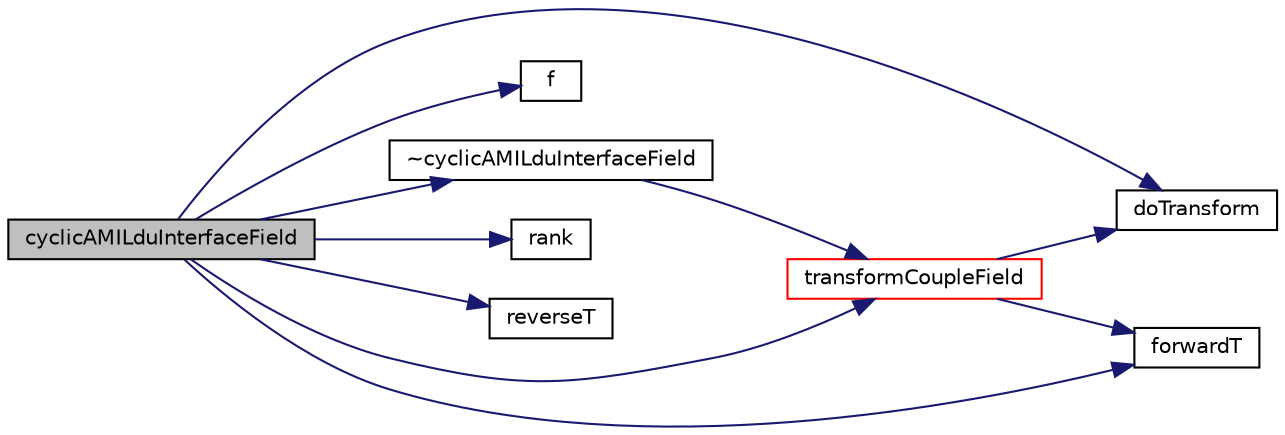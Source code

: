 digraph "cyclicAMILduInterfaceField"
{
  bgcolor="transparent";
  edge [fontname="Helvetica",fontsize="10",labelfontname="Helvetica",labelfontsize="10"];
  node [fontname="Helvetica",fontsize="10",shape=record];
  rankdir="LR";
  Node1 [label="cyclicAMILduInterfaceField",height=0.2,width=0.4,color="black", fillcolor="grey75", style="filled", fontcolor="black"];
  Node1 -> Node2 [color="midnightblue",fontsize="10",style="solid",fontname="Helvetica"];
  Node2 [label="doTransform",height=0.2,width=0.4,color="black",URL="$a00478.html#a3a543d47cc9b3ccc13cfadfbaac12203",tooltip="Is the transform required. "];
  Node1 -> Node3 [color="midnightblue",fontsize="10",style="solid",fontname="Helvetica"];
  Node3 [label="f",height=0.2,width=0.4,color="black",URL="$a04026.html#a888be93833ac7a23170555c69c690288"];
  Node1 -> Node4 [color="midnightblue",fontsize="10",style="solid",fontname="Helvetica"];
  Node4 [label="forwardT",height=0.2,width=0.4,color="black",URL="$a00478.html#aae68494d956bdfbc23908a80ab07a493",tooltip="Return face transformation tensor. "];
  Node1 -> Node5 [color="midnightblue",fontsize="10",style="solid",fontname="Helvetica"];
  Node5 [label="rank",height=0.2,width=0.4,color="black",URL="$a00478.html#a89a7d4ce3492f44cbd3809bf4c20cade",tooltip="Return rank of component for transform. "];
  Node1 -> Node6 [color="midnightblue",fontsize="10",style="solid",fontname="Helvetica"];
  Node6 [label="reverseT",height=0.2,width=0.4,color="black",URL="$a00478.html#ae26caa0a3d61f6c628a7e23e26b6ae99",tooltip="Return neighbour-cell transformation tensor. "];
  Node1 -> Node7 [color="midnightblue",fontsize="10",style="solid",fontname="Helvetica"];
  Node7 [label="transformCoupleField",height=0.2,width=0.4,color="red",URL="$a00478.html#aa655b8ec61590cb366dc249e0aeb2434",tooltip="Transform given patch field. "];
  Node7 -> Node2 [color="midnightblue",fontsize="10",style="solid",fontname="Helvetica"];
  Node7 -> Node4 [color="midnightblue",fontsize="10",style="solid",fontname="Helvetica"];
  Node1 -> Node8 [color="midnightblue",fontsize="10",style="solid",fontname="Helvetica"];
  Node8 [label="~cyclicAMILduInterfaceField",height=0.2,width=0.4,color="black",URL="$a00478.html#a80c771fbfda8dcdeb1d253a97db0b73d",tooltip="Destructor. "];
  Node8 -> Node7 [color="midnightblue",fontsize="10",style="solid",fontname="Helvetica"];
}
